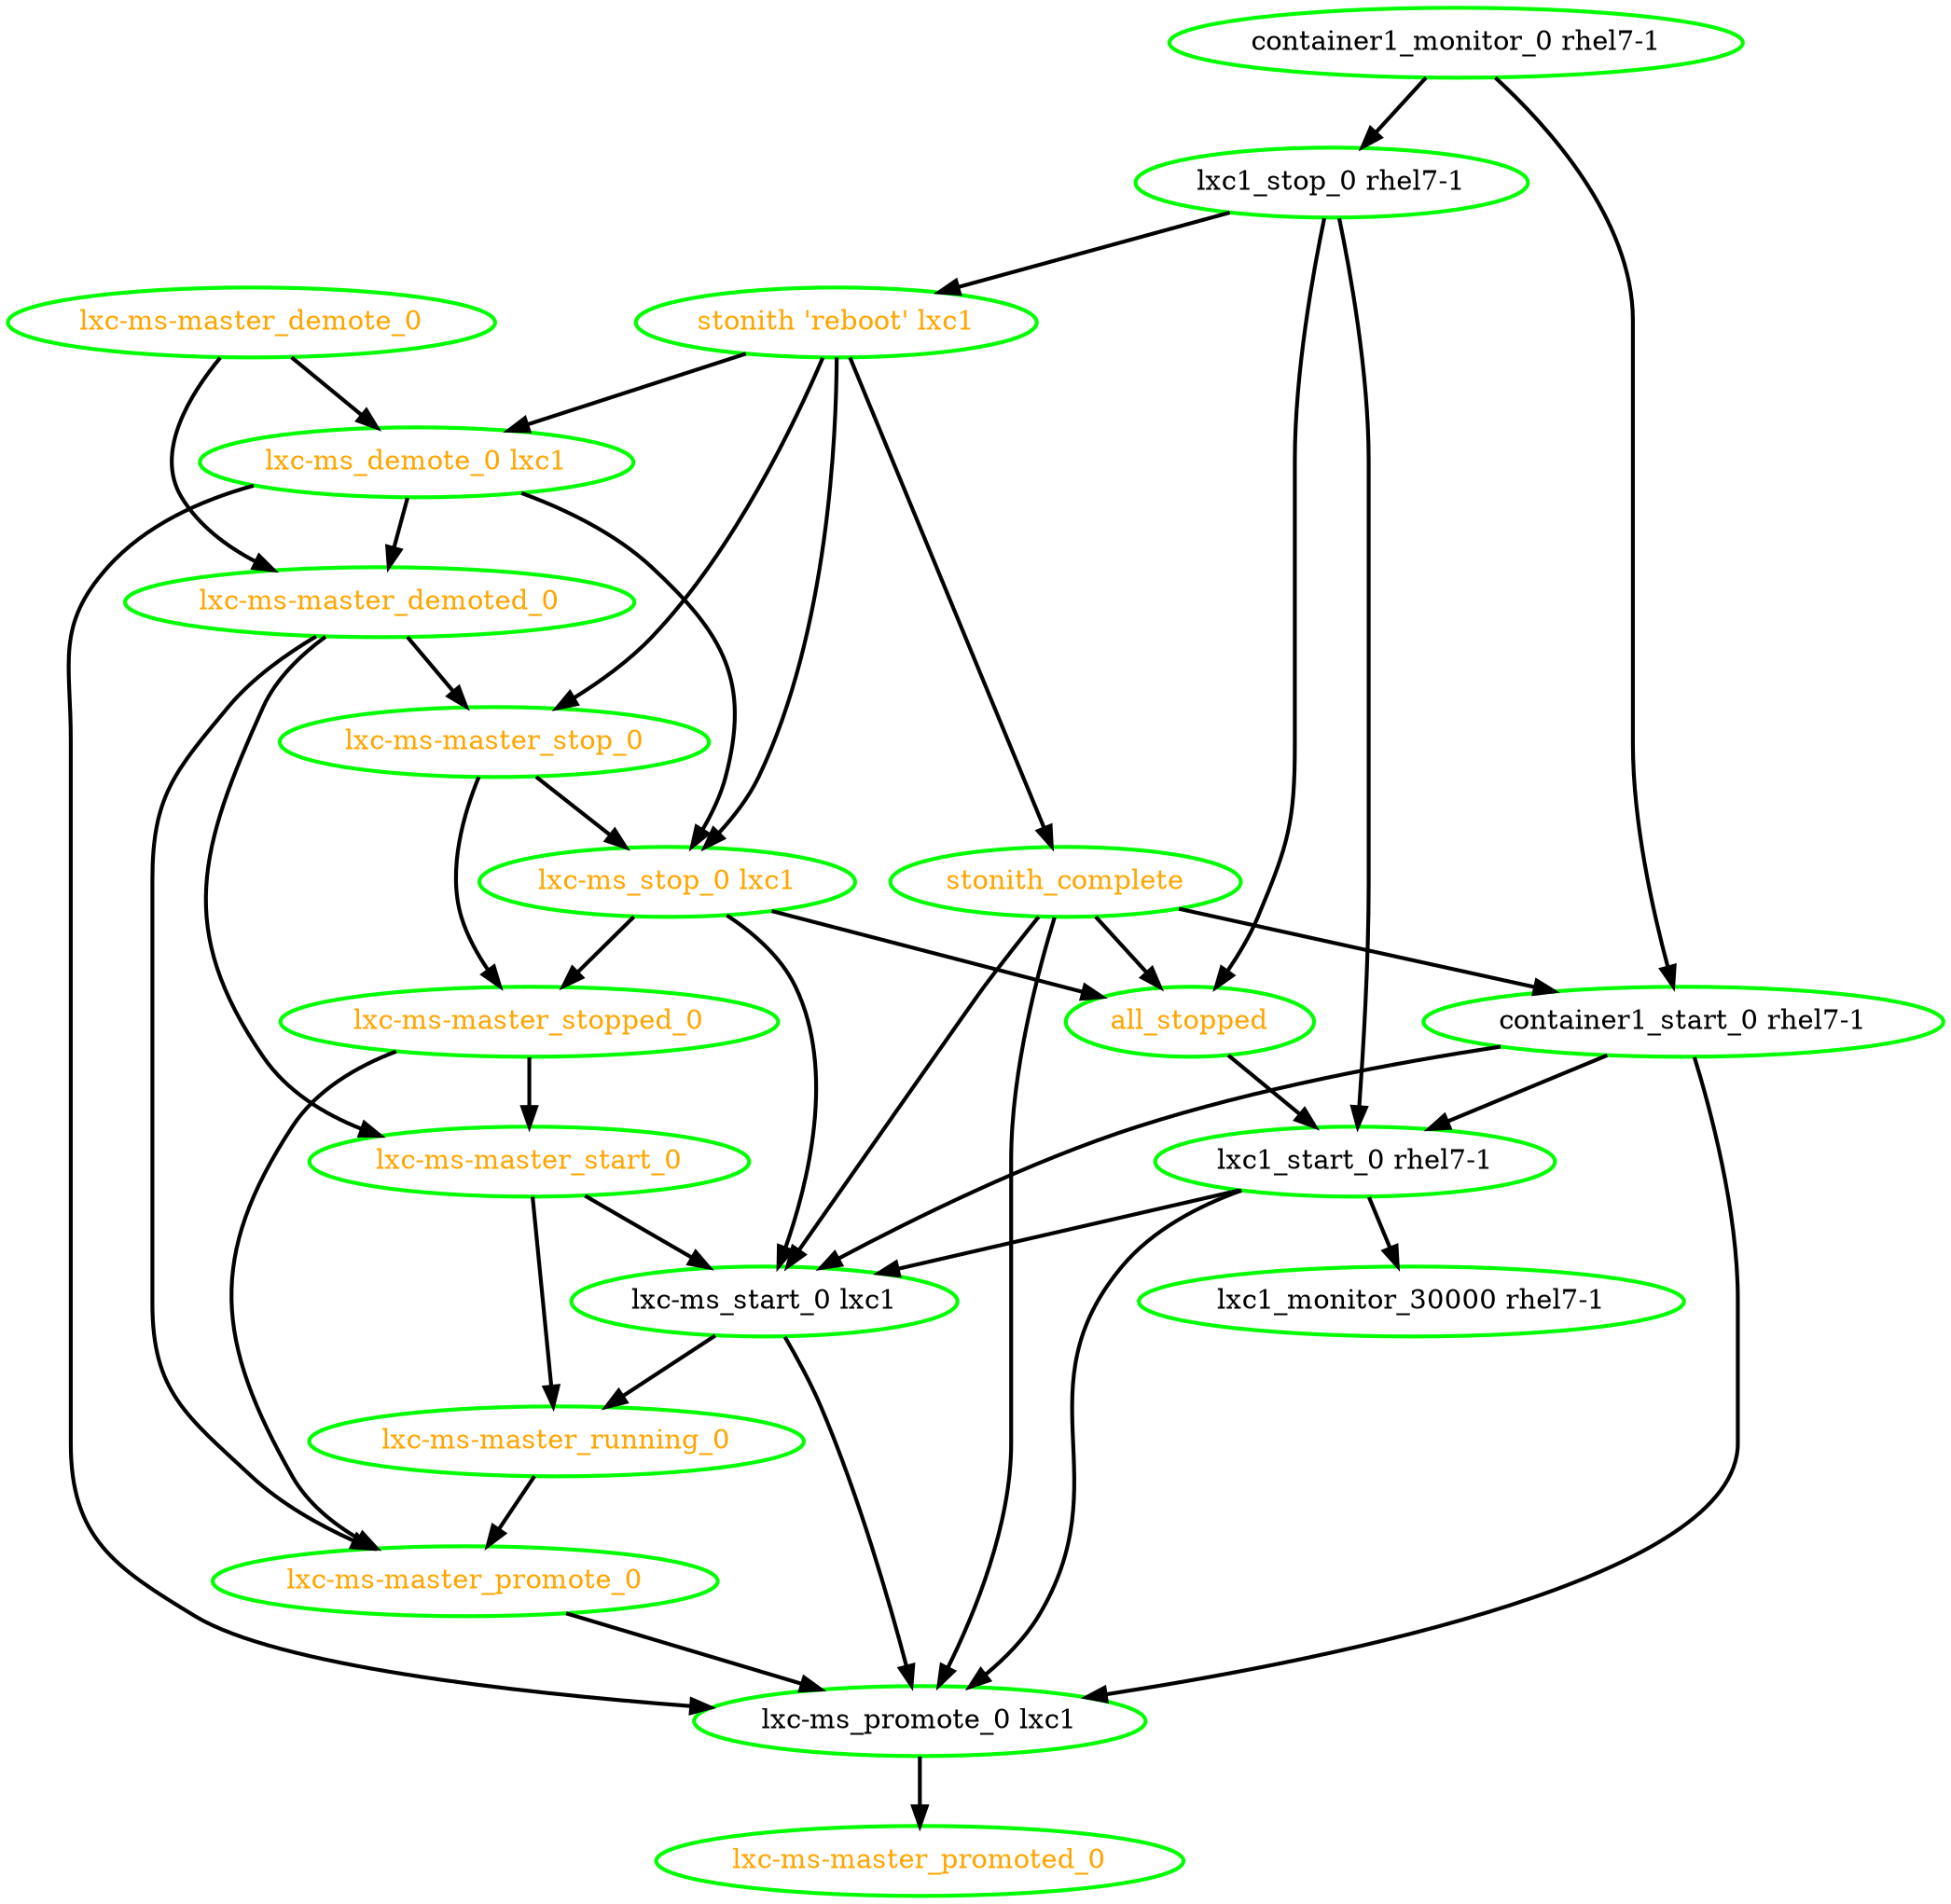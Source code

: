 digraph "g" {
"all_stopped" -> "lxc1_start_0 rhel7-1" [ style = bold]
"all_stopped" [ style=bold color="green" fontcolor="orange"]
"container1_monitor_0 rhel7-1" -> "container1_start_0 rhel7-1" [ style = bold]
"container1_monitor_0 rhel7-1" -> "lxc1_stop_0 rhel7-1" [ style = bold]
"container1_monitor_0 rhel7-1" [ style=bold color="green" fontcolor="black"]
"container1_start_0 rhel7-1" -> "lxc-ms_promote_0 lxc1" [ style = bold]
"container1_start_0 rhel7-1" -> "lxc-ms_start_0 lxc1" [ style = bold]
"container1_start_0 rhel7-1" -> "lxc1_start_0 rhel7-1" [ style = bold]
"container1_start_0 rhel7-1" [ style=bold color="green" fontcolor="black"]
"lxc-ms-master_demote_0" -> "lxc-ms-master_demoted_0" [ style = bold]
"lxc-ms-master_demote_0" -> "lxc-ms_demote_0 lxc1" [ style = bold]
"lxc-ms-master_demote_0" [ style=bold color="green" fontcolor="orange"]
"lxc-ms-master_demoted_0" -> "lxc-ms-master_promote_0" [ style = bold]
"lxc-ms-master_demoted_0" -> "lxc-ms-master_start_0" [ style = bold]
"lxc-ms-master_demoted_0" -> "lxc-ms-master_stop_0" [ style = bold]
"lxc-ms-master_demoted_0" [ style=bold color="green" fontcolor="orange"]
"lxc-ms-master_promote_0" -> "lxc-ms_promote_0 lxc1" [ style = bold]
"lxc-ms-master_promote_0" [ style=bold color="green" fontcolor="orange"]
"lxc-ms-master_promoted_0" [ style=bold color="green" fontcolor="orange"]
"lxc-ms-master_running_0" -> "lxc-ms-master_promote_0" [ style = bold]
"lxc-ms-master_running_0" [ style=bold color="green" fontcolor="orange"]
"lxc-ms-master_start_0" -> "lxc-ms-master_running_0" [ style = bold]
"lxc-ms-master_start_0" -> "lxc-ms_start_0 lxc1" [ style = bold]
"lxc-ms-master_start_0" [ style=bold color="green" fontcolor="orange"]
"lxc-ms-master_stop_0" -> "lxc-ms-master_stopped_0" [ style = bold]
"lxc-ms-master_stop_0" -> "lxc-ms_stop_0 lxc1" [ style = bold]
"lxc-ms-master_stop_0" [ style=bold color="green" fontcolor="orange"]
"lxc-ms-master_stopped_0" -> "lxc-ms-master_promote_0" [ style = bold]
"lxc-ms-master_stopped_0" -> "lxc-ms-master_start_0" [ style = bold]
"lxc-ms-master_stopped_0" [ style=bold color="green" fontcolor="orange"]
"lxc-ms_demote_0 lxc1" -> "lxc-ms-master_demoted_0" [ style = bold]
"lxc-ms_demote_0 lxc1" -> "lxc-ms_promote_0 lxc1" [ style = bold]
"lxc-ms_demote_0 lxc1" -> "lxc-ms_stop_0 lxc1" [ style = bold]
"lxc-ms_demote_0 lxc1" [ style=bold color="green" fontcolor="orange"]
"lxc-ms_promote_0 lxc1" -> "lxc-ms-master_promoted_0" [ style = bold]
"lxc-ms_promote_0 lxc1" [ style=bold color="green" fontcolor="black"]
"lxc-ms_start_0 lxc1" -> "lxc-ms-master_running_0" [ style = bold]
"lxc-ms_start_0 lxc1" -> "lxc-ms_promote_0 lxc1" [ style = bold]
"lxc-ms_start_0 lxc1" [ style=bold color="green" fontcolor="black"]
"lxc-ms_stop_0 lxc1" -> "all_stopped" [ style = bold]
"lxc-ms_stop_0 lxc1" -> "lxc-ms-master_stopped_0" [ style = bold]
"lxc-ms_stop_0 lxc1" -> "lxc-ms_start_0 lxc1" [ style = bold]
"lxc-ms_stop_0 lxc1" [ style=bold color="green" fontcolor="orange"]
"lxc1_monitor_30000 rhel7-1" [ style=bold color="green" fontcolor="black"]
"lxc1_start_0 rhel7-1" -> "lxc-ms_promote_0 lxc1" [ style = bold]
"lxc1_start_0 rhel7-1" -> "lxc-ms_start_0 lxc1" [ style = bold]
"lxc1_start_0 rhel7-1" -> "lxc1_monitor_30000 rhel7-1" [ style = bold]
"lxc1_start_0 rhel7-1" [ style=bold color="green" fontcolor="black"]
"lxc1_stop_0 rhel7-1" -> "all_stopped" [ style = bold]
"lxc1_stop_0 rhel7-1" -> "lxc1_start_0 rhel7-1" [ style = bold]
"lxc1_stop_0 rhel7-1" -> "stonith 'reboot' lxc1" [ style = bold]
"lxc1_stop_0 rhel7-1" [ style=bold color="green" fontcolor="black"]
"stonith 'reboot' lxc1" -> "lxc-ms-master_stop_0" [ style = bold]
"stonith 'reboot' lxc1" -> "lxc-ms_demote_0 lxc1" [ style = bold]
"stonith 'reboot' lxc1" -> "lxc-ms_stop_0 lxc1" [ style = bold]
"stonith 'reboot' lxc1" -> "stonith_complete" [ style = bold]
"stonith 'reboot' lxc1" [ style=bold color="green" fontcolor="orange"]
"stonith_complete" -> "all_stopped" [ style = bold]
"stonith_complete" -> "container1_start_0 rhel7-1" [ style = bold]
"stonith_complete" -> "lxc-ms_promote_0 lxc1" [ style = bold]
"stonith_complete" -> "lxc-ms_start_0 lxc1" [ style = bold]
"stonith_complete" [ style=bold color="green" fontcolor="orange"]
}
